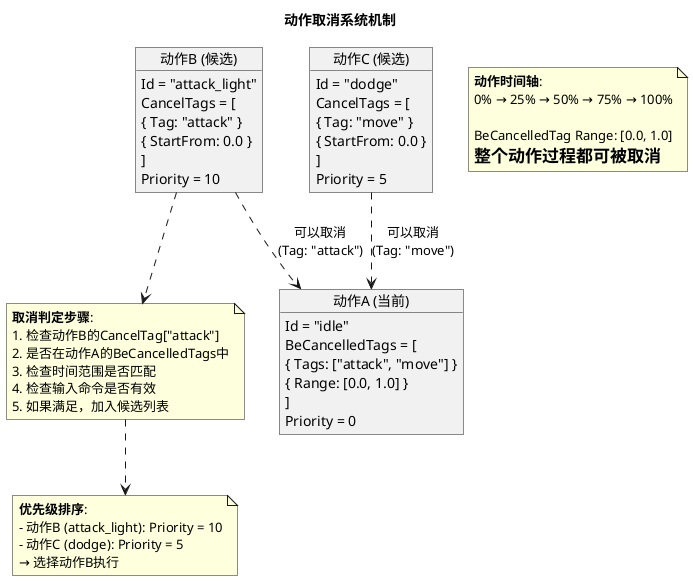 @startuml ActionCancelSystem
skinparam backgroundColor #FFFFFF

title 动作取消系统机制

' 动作A和动作B的关系
object "动作A (当前)" as ActionA {
    Id = "idle"
    BeCancelledTags = [
        { Tags: ["attack", "move"] }
        { Range: [0.0, 1.0] }
    ]
    Priority = 0
}

object "动作B (候选)" as ActionB {
    Id = "attack_light"
    CancelTags = [
        { Tag: "attack" }
        { StartFrom: 0.0 }
    ]
    Priority = 10
}

object "动作C (候选)" as ActionC {
    Id = "dodge"
    CancelTags = [
        { Tag: "move" }
        { StartFrom: 0.0 }
    ]
    Priority = 5
}

' 取消判定流程
note as N1
**取消判定步骤**:
1. 检查动作B的CancelTag["attack"]
2. 是否在动作A的BeCancelledTags中
3. 检查时间范围是否匹配
4. 检查输入命令是否有效
5. 如果满足，加入候选列表
end note

note as N2
**优先级排序**:
- 动作B (attack_light): Priority = 10
- 动作C (dodge): Priority = 5
→ 选择动作B执行
end note

ActionB ..> ActionA : 可以取消\n(Tag: "attack")
ActionC ..> ActionA : 可以取消\n(Tag: "move")

ActionB .down.> N1
N1 .down.> N2

' 时间范围示例
note as TimeNote
**动作时间轴**:
0% → 25% → 50% → 75% → 100%

BeCancelledTag Range: [0.0, 1.0]
= 整个动作过程都可被取消
end note

@enduml
